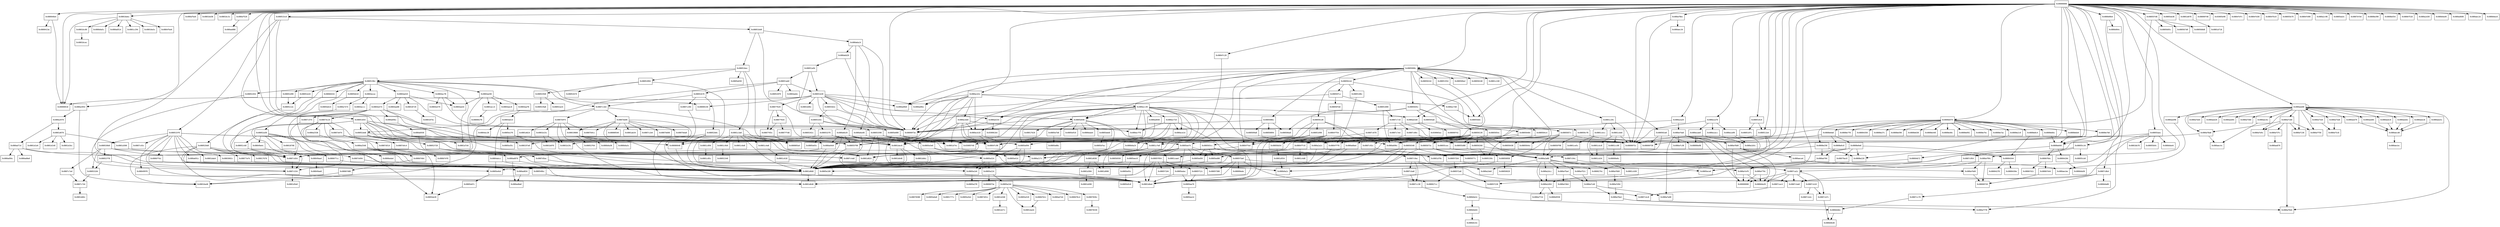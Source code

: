 digraph G {
node[shape=box, fontsize=10, fontname=monospace];
"0x080040e4" -> "0x0800413a"
"0x080040e4" -> "0x00000018"
"0x08004284" -> "0x080b0a58"
"0x08004344" -> "0x080042f8"
"0x08004344" -> "0x0800430e"
"0x08004672" -> "0x080b0a2c"
"0x00000000" -> "0x080afbd4"
"0x00000000" -> "0x08016d38"
"0x00000000" -> "0x08016c3c"
"0x00000000" -> "0x080af520"
"0x08016c80" -> "0x08016cec"
"0x08016ebc" -> "0x080b0a5c"
"0x08016ebc" -> "0x00000018"
"0x08016ebc" -> "0x080ad514"
"0x08016ebc" -> "0x0801c294"
"0x08016ebc" -> "0x08016c80"
"0x08016ebc" -> "0x08016e3c"
"0x08016ebc" -> "0x0804fbd4"
"0x00000000" -> "0x080a2054"
"0x00000000" -> "0x0805de38"
"0x00000000" -> "0x08000f3c"
"0x00000000" -> "0x080a1a78"
"0x00000000" -> "0x0808e070"
"0x00000000" -> "0x080040e4"
"0x08017678" -> "0x0801d668"
"0x08018720" -> "0x0801876c"
"0x08019808" -> "0x080b0a38"
"0x08019808" -> "0x080b0a3c"
"0x08019808" -> "0x0801d74c"
"0x08019808" -> "0x08052f64"
"0x0801acc4" -> "0x080002f8"
"0x0801b15c" -> "0x0801b19c"
"0x0801b15c" -> "0x0801b0f0"
"0x0801c20c" -> "0x08000f3c"
"0x0801c20c" -> "0x0801cdcc"
"0x0801c20c" -> "0x0801cbb0"
"0x00000000" -> "0x080ad1b8"
"0x0801c3a8" -> "0x0801d668"
"0x0801c3a8" -> "0x0801d74c"
"0x0801c3a8" -> "0x0801d824"
"0x0801c3a8" -> "0x0801c6e8"
"0x0801c3a8" -> "0x0801c4e8"
"0x0801c3a8" -> "0x0801c894"
"0x0801c3a8" -> "0x0801c9d4"
"0x0801c3a8" -> "0x0801caa4"
"0x0801c4e8" -> "0x0801c618"
"0x0801c618" -> "0x080b0a2c"
"0x0801c894" -> "0x0801c85c"
"0x0801c9d4" -> "0x08052340"
"0x0801cb34" -> "0x0801cb58"
"0x0801cbb0" -> "0x08000f3c"
"0x0801cbb0" -> "0x0801cbc8"
"0x0801cbb0" -> "0x0801cc00"
"0x0801cbc8" -> "0x0801cb34"
"0x0801cc00" -> "0x08000e8c"
"0x0801cdcc" -> "0x0801cb34"
"0x0801cdcc" -> "0x0801ce5c"
"0x0801cfe0" -> "0x0801d668"
"0x0801cfe0" -> "0x0801d008"
"0x0801cfe0" -> "0x0801d038"
"0x0801d038" -> "0x0801d384"
"0x0801d038" -> "0x0801d008"
"0x0801d078" -> "0x0801d140"
"0x0801d078" -> "0x0801d16c"
"0x0801d078" -> "0x0801d300"
"0x0801d078" -> "0x0801d1d4"
"0x0801d268" -> "0x0801d27c"
"0x0801d300" -> "0x0801d78c"
"0x0801d384" -> "0x0801d490"
"0x0801d554" -> "0x080b0a2c"
"0x0801d668" -> "0x0801d648"
"0x0801d6f8" -> "0x0801d718"
"0x0801d74c" -> "0x0801d78c"
"0x0801dab4" -> "0x0801d668"
"0x0801dac8" -> "0x0801db48"
"0x0801dac8" -> "0x0801db6c"
"0x0801dac8" -> "0x0801d668"
"0x0801db6c" -> "0x0801d668"
"0x0803002c" -> "0x0801d668"
"0x080499f0" -> "0x0801d648"
"0x08049a4c" -> "0x08049aa4"
"0x08049aa4" -> "0x08049ae8"
"0x0804aaf8" -> "0x0804ab14"
"0x0804ab14" -> "0x0805e1f0"
"0x0804ab14" -> "0x0804abcc"
"0x0804ab14" -> "0x0804ac28"
"0x0804abcc" -> "0x0805e4b4"
"0x0804abcc" -> "0x0801d6a4"
"0x0804acac" -> "0x0804accc"
"0x0804acac" -> "0x080a7474"
"0x0804acf8" -> "0x0804ae44"
"0x0804acf8" -> "0x08000f3a"
"0x0804acf8" -> "0x0804e470"
"0x0804ad10" -> "0x08018720"
"0x0804ad10" -> "0x0804ae44"
"0x0804ad10" -> "0x08000f3a"
"0x0804ad10" -> "0x0804e474"
"0x0804ad10" -> "0x0804ae88"
"0x0804ad38" -> "0x0804ae44"
"0x0804ad38" -> "0x0804aaf8"
"0x0804ad38" -> "0x0807c654"
"0x0804ad38" -> "0x0804aec8"
"0x0804ad38" -> "0x0801acc4"
"0x0804e474" -> "0x0807c654"
"0x0804e474" -> "0x0807c5f4"
"0x0804e474" -> "0x080a69bc"
"0x0804e474" -> "0x0804fc90"
"0x0804e474" -> "0x08074c24"
"0x0804e474" -> "0x080a2a80"
"0x00000000" -> "0x08000f48"
"0x00000000" -> "0x03005e98"
"0x0804fc20" -> "0x0801d668"
"0x00000000" -> "0x0804fdfc"
"0x0804ff54" -> "0x0804ffc0"
"0x0804ff54" -> "0x0801d6a4"
"0x0804ff54" -> "0x08056b54"
"0x0804ff54" -> "0x0805eef4"
"0x0804ffc0" -> "0x0801c4d8"
"0x0804ffc0" -> "0x0801d668"
"0x0804ffe4" -> "0x0801d824"
"0x0804fff8" -> "0x0801d668"
"0x08050058" -> "0x0801d6a4"
"0x08050058" -> "0x08050020"
"0x0805008c" -> "0x080ad0b0"
"0x0805008c" -> "0x08000f3a"
"0x0805008c" -> "0x08050130"
"0x0805008c" -> "0x08050244"
"0x0805008c" -> "0x080500a2"
"0x0805008c" -> "0x08050248"
"0x0805008c" -> "0x0801d668"
"0x0805008c" -> "0x08050438"
"0x0805008c" -> "0x0805045c"
"0x0805008c" -> "0x08050cb4"
"0x0805008c" -> "0x0805086c"
"0x0805008c" -> "0x08051554"
"0x0805008c" -> "0x0805e048"
"0x0805008c" -> "0x080502a8"
"0x0805008c" -> "0x0801c20c"
"0x0805008c" -> "0x0801c240"
"0x0805008c" -> "0x080ad154"
"0x0805008c" -> "0x080ad0bc"
"0x0805008c" -> "0x0804ffe4"
"0x08050130" -> "0x0801dac8"
"0x08050130" -> "0x080a2a2c"
"0x08050130" -> "0x0801d668"
"0x08050130" -> "0x08055f98"
"0x08050130" -> "0x0805e094"
"0x08050130" -> "0x08080048"
"0x08050130" -> "0x080ad4d4"
"0x08050130" -> "0x0801cfe0"
"0x08050130" -> "0x0804fff8"
"0x08050130" -> "0x08055cec"
"0x08050130" -> "0x08050260"
"0x08050130" -> "0x08055d88"
"0x08050130" -> "0x0804ffe4"
"0x08050130" -> "0x0801d74c"
"0x08050130" -> "0x080a217c"
"0x08050130" -> "0x080a68a4"
"0x08050130" -> "0x08050438"
"0x08050130" -> "0x080a2a80"
"0x08050130" -> "0x0804fc90"
"0x08050244" -> "0x08055b8c"
"0x08050260" -> "0x0807c94c"
"0x08050260" -> "0x0805158c"
"0x080502a8" -> "0x08000f30"
"0x080502a8" -> "0x08000e98"
"0x080502a8" -> "0x0801d78c"
"0x08050348" -> "0x0805ed50"
"0x08050348" -> "0x0801d668"
"0x08050348" -> "0x0805f264"
"0x08050348" -> "0x0801d6a4"
"0x08050348" -> "0x0805ed88"
"0x080503cc" -> "0x0805ed50"
"0x080503cc" -> "0x0805f264"
"0x080503cc" -> "0x0801d6a4"
"0x080503cc" -> "0x0805ed88"
"0x0805045c" -> "0x08000f3a"
"0x0805045c" -> "0x08050484"
"0x0805045c" -> "0x080504a8"
"0x0805045c" -> "0x0805057c"
"0x0805045c" -> "0x080506a0"
"0x08050484" -> "0x0804ffe4"
"0x08050484" -> "0x08050348"
"0x08050484" -> "0x0805073c"
"0x08050484" -> "0x080a690c"
"0x080504a8" -> "0x08000f3a"
"0x080504a8" -> "0x080504c4"
"0x080504a8" -> "0x0805054c"
"0x080504c4" -> "0x0805158c"
"0x0805054c" -> "0x0804ffc0"
"0x0805054c" -> "0x080a690c"
"0x0805057c" -> "0x08050058"
"0x0805057c" -> "0x0804fff8"
"0x0805057c" -> "0x080a2a80"
"0x0805057c" -> "0x08000f30"
"0x0805057c" -> "0x0805073c"
"0x0805057c" -> "0x0805044c"
"0x080506a0" -> "0x0807c4a8"
"0x0805073c" -> "0x08050058"
"0x0805073c" -> "0x0801d668"
"0x0805073c" -> "0x0805077c"
"0x0805086c" -> "0x08000f3a"
"0x0805086c" -> "0x08050894"
"0x0805086c" -> "0x080509a8"
"0x0805086c" -> "0x080506a0"
"0x00000000" -> "0x080a2a80"
"0x00000000" -> "0x080a690c"
"0x080509a8" -> "0x0804fff8"
"0x08050cb4" -> "0x08000f3a"
"0x08050cb4" -> "0x08050cd0"
"0x08050cb4" -> "0x08050cf8"
"0x08050cb4" -> "0x08050fcc"
"0x08050cb4" -> "0x0805108c"
"0x08050cd0" -> "0x0804ffe4"
"0x08050cd0" -> "0x080503cc"
"0x08050cd0" -> "0x08050348"
"0x08050cd0" -> "0x08051098"
"0x08050cd0" -> "0x080a690c"
"0x08050cf8" -> "0x08000f30"
"0x08050cf8" -> "0x08050f98"
"0x00000000" -> "0x080510c0"
"0x00000000" -> "0x080511b4"
"0x00000000" -> "0x08000f30"
"0x08050f98" -> "0x080a2a80"
"0x08050fcc" -> "0x08000f3a"
"0x08050fcc" -> "0x08050fe8"
"0x08050fcc" -> "0x08051000"
"0x08050fe8" -> "0x0804ff54"
"0x08051000" -> "0x0807c7c8"
"0x08051000" -> "0x080a690c"
"0x0805108c" -> "0x0804fff8"
"0x08051098" -> "0x0804ffe4"
"0x08051098" -> "0x0801d6a4"
"0x080510c0" -> "0x080510fc"
"0x080510c0" -> "0x080511b4"
"0x080511b4" -> "0x080a2a80"
"0x080511b4" -> "0x0801d6a4"
"0x080511b4" -> "0x08050348"
"0x08051554" -> "0x0804fc90"
"0x0805158c" -> "0x0801d668"
"0x080515c8" -> "0x08000f3a"
"0x080515c8" -> "0x080515f0"
"0x080515c8" -> "0x08051654"
"0x080515c8" -> "0x080516d0"
"0x080515f0" -> "0x0801dac8"
"0x080515f0" -> "0x080a2a2c"
"0x080515f0" -> "0x0801dab4"
"0x080515f0" -> "0x080a691c"
"0x080515f0" -> "0x0806ffdc"
"0x080515f0" -> "0x0801d668"
"0x080515f0" -> "0x080499f0"
"0x080515f0" -> "0x0803002c"
"0x080515f0" -> "0x0807c43c"
"0x080515f0" -> "0x0801d6a4"
"0x080515f0" -> "0x080530b0"
"0x08051654" -> "0x0801dac8"
"0x08051654" -> "0x0801d668"
"0x08051654" -> "0x0805e094"
"0x08051654" -> "0x080197e0"
"0x08051654" -> "0x08080048"
"0x08051654" -> "0x080ad4d4"
"0x08051654" -> "0x0801cfe0"
"0x08051654" -> "0x0806f7cc"
"0x08051654" -> "0x08052eb8"
"0x080516d0" -> "0x08000f3a"
"0x080516d0" -> "0x080516ec"
"0x080516d0" -> "0x080a6a14"
"0x080516ec" -> "0x0805e030"
"0x080516ec" -> "0x08055f98"
"0x080516ec" -> "0x08052894"
"0x080516ec" -> "0x0801c3a8"
"0x080516ec" -> "0x0805196c"
"0x0805196c" -> "0x08052a38"
"0x0805196c" -> "0x0804acac"
"0x0805196c" -> "0x0804acf8"
"0x0805196c" -> "0x080520d0"
"0x0805196c" -> "0x0807c164"
"0x0805196c" -> "0x08052454"
"0x0805196c" -> "0x0801d7d4"
"0x0805196c" -> "0x0804ad38"
"0x0805196c" -> "0x08060434"
"0x0805196c" -> "0x0804ad10"
"0x0805196c" -> "0x08052e34"
"0x0805196c" -> "0x08000150"
"0x0805196c" -> "0x0805b610"
"0x0805196c" -> "0x08052d90"
"0x08051a94" -> "0x08000f3a"
"0x08051a94" -> "0x08051ab0"
"0x08051a94" -> "0x08051b30"
"0x08051ab0" -> "0x08052eb8"
"0x08051ab0" -> "0x080528f0"
"0x08051ab0" -> "0x0804addc"
"0x08051ab0" -> "0x08052b70"
"0x08051ab0" -> "0x08051b30"
"0x08051b30" -> "0x08000f3a"
"0x08051b30" -> "0x08053b4c"
"0x08051b30" -> "0x080ad0b0"
"0x08051b30" -> "0x0805e048"
"0x08051b30" -> "0x080ad154"
"0x08051b30" -> "0x00000018"
"0x08051b30" -> "0x080ad0bc"
"0x08051b30" -> "0x0807f620"
"0x08051b30" -> "0x0801b08c"
"0x08051b30" -> "0x0805e080"
"0x08051b30" -> "0x08000150"
"0x080520d0" -> "0x08077ef4"
"0x080520d0" -> "0x0801d668"
"0x080520d0" -> "0x0801d648"
"0x080520d0" -> "0x0807c654"
"0x080520d0" -> "0x08016a48"
"0x080520d0" -> "0x0805e4b4"
"0x080520d0" -> "0x08017678"
"0x08052454" -> "0x0807c534"
"0x00000000" -> "0x0804fd30"
"0x08052894" -> "0x0801d668"
"0x08052894" -> "0x08052670"
"0x08052894" -> "0x08052940"
"0x08052940" -> "0x080529a8"
"0x08052940" -> "0x08052a24"
"0x08052a38" -> "0x0801d668"
"0x08052a38" -> "0x08049a4c"
"0x08052a38" -> "0x0807d494"
"0x08052a38" -> "0x080540bc"
"0x08052a38" -> "0x08018708"
"0x08052a38" -> "0x0806eda4"
"0x08052a38" -> "0x08052c60"
"0x08052b70" -> "0x08052b8c"
"0x08052b70" -> "0x0807c284"
"0x08052b70" -> "0x0807c164"
"0x08052b8c" -> "0x08080048"
"0x08052b8c" -> "0x080197e0"
"0x08052b8c" -> "0x0801d668"
"0x08052c60" -> "0x0807c534"
"0x08052c60" -> "0x0807c654"
"0x08052cdc" -> "0x0807c654"
"0x08052d90" -> "0x08052cdc"
"0x08052e34" -> "0x08052cdc"
"0x08052eb8" -> "0x0801d668"
"0x08052eb8" -> "0x0801d824"
"0x08052eb8" -> "0x08052f28"
"0x08052eb8" -> "0x0801d74c"
"0x08052eb8" -> "0x0801d7d4"
"0x08052f28" -> "0x0807c4a8"
"0x08052f28" -> "0x0801d824"
"0x08052ff8" -> "0x0807c534"
"0x08052ff8" -> "0x08053104"
"0x080530b0" -> "0x08052ff8"
"0x080530b0" -> "0x08053104"
"0x080530b0" -> "0x0807c654"
"0x080530b0" -> "0x0807c7a4"
"0x080530b0" -> "0x0807c4a8"
"0x08053104" -> "0x0807c744"
"0x0805326c" -> "0x08000f3a"
"0x0805326c" -> "0x080532f0"
"0x0805326c" -> "0x08053398"
"0x0805326c" -> "0x0805342c"
"0x080532f0" -> "0x0801b19c"
"0x080532f0" -> "0x0801dac8"
"0x080532f0" -> "0x080a2a80"
"0x080532f0" -> "0x0805e03c"
"0x080532f0" -> "0x0804fc90"
"0x08053398" -> "0x0801d74c"
"0x08053398" -> "0x0801d824"
"0x08053398" -> "0x0801d668"
"0x08053398" -> "0x0805eef4"
"0x08053398" -> "0x0804fc90"
"0x08053b4c" -> "0x08000f3a"
"0x08053b4c" -> "0x0805326c"
"0x080540bc" -> "0x0801d6a4"
"0x00000000" -> "0x08055aec"
"0x00000000" -> "0x080a2a20"
"0x00000000" -> "0x08055cec"
"0x00000000" -> "0x0807c8b4"
"0x00000000" -> "0x08055c34"
"0x00000000" -> "0x08055d88"
"0x00000000" -> "0x0804fc20"
"0x00000000" -> "0x0804fbc0"
"0x00000000" -> "0x08055f98"
"0x00000000" -> "0x080ad4d4"
"0x00000000" -> "0x0801d668"
"0x00000000" -> "0x08055b8c"
"0x00000000" -> "0x0801d6f8"
"0x00000000" -> "0x08055b70"
"0x00000000" -> "0x08000f3a"
"0x00000000" -> "0x080acb3c"
"0x00000000" -> "0x0805008c"
"0x00000000" -> "0x080515c8"
"0x00000000" -> "0x08055fd8"
"0x00000000" -> "0x0804fd90"
"0x00000000" -> "0x080a2c98"
"0x00000000" -> "0x08016ebc"
"0x08055aec" -> "0x08055b9c"
"0x08055aec" -> "0x080b0a44"
"0x08055aec" -> "0x0801d668"
"0x08055aec" -> "0x0801d6a4"
"0x08055aec" -> "0x0801dac8"
"0x08055aec" -> "0x08016b78"
"0x08055c34" -> "0x08055cb0"
"0x08055c34" -> "0x0807c954"
"0x08055c34" -> "0x0801d668"
"0x08055cec" -> "0x080a2a80"
"0x08055d88" -> "0x080a2a80"
"0x08055f98" -> "0x0801d668"
"0x08055fd8" -> "0x08000f3a"
"0x08055fd8" -> "0x0805605c"
"0x08055fd8" -> "0x080567d0"
"0x08055fd8" -> "0x080568d8"
"0x08056b54" -> "0x0801d554"
"0x0805b610" -> "0x0805e624"
"0x0805ddfc" -> "0x0805de28"
"0x0805deb0" -> "0x0805dfac"
"0x0805e048" -> "0x0805e7b8"
"0x0805e048" -> "0x0805deb0"
"0x0805e048" -> "0x08017620"
"0x0805e048" -> "0x0806eae4"
"0x0805e048" -> "0x08000f3c"
"0x0805e048" -> "0x03005f40"
"0x0805e048" -> "0x0805e2d4"
"0x0805e048" -> "0x0805e910"
"0x0805e080" -> "0x08000f3c"
"0x0805e080" -> "0x03005f40"
"0x0805e080" -> "0x0805e2d4"
"0x0805e094" -> "0x0805e324"
"0x0805e094" -> "0x0801d668"
"0x0805e094" -> "0x0805e414"
"0x0805e1f0" -> "0x08000f3c"
"0x0805e1f0" -> "0x0805e100"
"0x0805e1f0" -> "0x0805e35c"
"0x0805e224" -> "0x08000f3e"
"0x0805e224" -> "0x0805e244"
"0x0805e244" -> "0x080ad7d4"
"0x0805e244" -> "0x0801d268"
"0x0805e244" -> "0x0806f8c4"
"0x0805e244" -> "0x0807830c"
"0x0805e244" -> "0x08078380"
"0x0805e244" -> "0x0805e6e8"
"0x0805e244" -> "0x0801777c"
"0x0805e244" -> "0x0805e3b4"
"0x0805e244" -> "0x0807d52c"
"0x0805e244" -> "0x0806f62c"
"0x0805e244" -> "0x0801da44"
"0x0805e244" -> "0x0805e520"
"0x0805e2d4" -> "0x0805e2f8"
"0x0805e324" -> "0x0805e224"
"0x0805e324" -> "0x0805e2d4"
"0x0805e3e0" -> "0x0801d6a4"
"0x0805e3e0" -> "0x0805e414"
"0x0805e4b4" -> "0x0805ddfc"
"0x0805e7b8" -> "0x0805e88c"
"0x0805e93c" -> "0x0805e9c8"
"0x0805ea70" -> "0x0805ea14"
"0x00000000" -> "0x0805ea3c"
"0x0805ed50" -> "0x0801d668"
"0x0805ed88" -> "0x0801d668"
"0x0805edac" -> "0x0801d6a4"
"0x0805edac" -> "0x0805ea70"
"0x00000000" -> "0x0805ece4"
"0x00000000" -> "0x0805f228"
"0x0805eec8" -> "0x0801d668"
"0x0805eec8" -> "0x0805e93c"
"0x0805eef4" -> "0x0805ed50"
"0x0805eef4" -> "0x0801d6a4"
"0x0805eef4" -> "0x0805eec8"
"0x0805eef4" -> "0x0805f3a0"
"0x0805eef4" -> "0x0805edac"
"0x0805eef4" -> "0x08056930"
"0x0805eef4" -> "0x0801d668"
"0x0805eef4" -> "0x0805f054"
"0x0805eef4" -> "0x0805ed88"
"0x0805f054" -> "0x0805f380"
"0x0805f054" -> "0x0801d648"
"0x0805f054" -> "0x0805edac"
"0x0805f054" -> "0x0805f12c"
"0x0805f054" -> "0x0805f104"
"0x0805f054" -> "0x0801d6a4"
"0x0805f12c" -> "0x0805ea70"
"0x00000000" -> "0x0805f264"
"0x0805f264" -> "0x0805ece4"
"0x0805f264" -> "0x0805f2a8"
"0x0805f2a8" -> "0x080027cc"
"0x0805f2a8" -> "0x0805f228"
"0x00000000" -> "0x0800276c"
"0x00000000" -> "0x00000018"
"0x0805f3a0" -> "0x0805f380"
"0x0805f3a0" -> "0x0801d648"
"0x0805f3a0" -> "0x080027cc"
"0x0805f3a0" -> "0x0800276c"
"0x0805f3a0" -> "0x08000ede"
"0x08060434" -> "0x0807c654"
"0x0806eda4" -> "0x0801d668"
"0x0806f0dc" -> "0x0806f42c"
"0x0806f0dc" -> "0x0806f444"
"0x0806f444" -> "0x08000f28"
"0x0806f464" -> "0x0806f488"
"0x0806f488" -> "0x08016a48"
"0x0806f62c" -> "0x0801da44"
"0x0806f7cc" -> "0x0801d668"
"0x0806ffdc" -> "0x0801d668"
"0x08074c24" -> "0x0801d668"
"0x08074c24" -> "0x080a217c"
"0x08074c24" -> "0x0806f464"
"0x08074c24" -> "0x0807d4f4"
"0x08074c24" -> "0x080a2538"
"0x08074c24" -> "0x0805de28"
"0x08077ef4" -> "0x0801d668"
"0x0807830c" -> "0x08078330"
"0x0807b9f4" -> "0x0801b19c"
"0x0807b9f4" -> "0x0807b9cc"
"0x0807b9f4" -> "0x0801d624"
"0x0807b9f4" -> "0x08019808"
"0x0807b9f4" -> "0x0801d6a4"
"0x0807b9f4" -> "0x0801b15c"
"0x0807bb00" -> "0x0807b9cc"
"0x0807bb00" -> "0x0801d668"
"0x0807bb00" -> "0x08019808"
"0x0807bb00" -> "0x0807c2d4"
"0x0807bb00" -> "0x0801d6a4"
"0x0807bb00" -> "0x0807b608"
"0x0807bb00" -> "0x0807b6a8"
"0x0807bb00" -> "0x08080540"
"0x0807bb00" -> "0x0801ab34"
"0x00000000" -> "0x0807bfd4"
"0x0807c164" -> "0x0807b9f4"
"0x0807c164" -> "0x0807bb00"
"0x0807c164" -> "0x08016a48"
"0x0807c164" -> "0x080805a4"
"0x0807c284" -> "0x0801d6a4"
"0x0807c534" -> "0x0801d5e0"
"0x0807c5f4" -> "0x0807c534"
"0x0807c654" -> "0x0807c534"
"0x0807c744" -> "0x0801d60c"
"0x0807c7a4" -> "0x0807c744"
"0x0807c7c8" -> "0x08000f3c"
"0x0807c7c8" -> "0x0807c7e4"
"0x0807c7c8" -> "0x0807c80c"
"0x0807c7c8" -> "0x0807c878"
"0x0807c80c" -> "0x08055cec"
"0x0807c80c" -> "0x0807c92c"
"0x0807c80c" -> "0x08055d88"
"0x0807c878" -> "0x0804ffc0"
"0x0807c8b4" -> "0x080b0a80"
"0x0807c8b4" -> "0x0807cbe8"
"0x0807c8b4" -> "0x0807cc70"
"0x0807c92c" -> "0x0807c9ac"
"0x0807c94c" -> "0x0807ca2c"
"0x0807c954" -> "0x0807ca2c"
"0x0807c9ac" -> "0x0807cbe8"
"0x0807c9ac" -> "0x0807cbc8"
"0x0807c9ac" -> "0x0807cc30"
"0x0807c9ac" -> "0x0807cba8"
"0x0807ca2c" -> "0x0807cbe8"
"0x0807ca2c" -> "0x0807cb10"
"0x0807ca2c" -> "0x0807cbfc"
"0x0807ca2c" -> "0x0807cac4"
"0x0807ca2c" -> "0x080b0a28"
"0x0807ca2c" -> "0x00000008"
"0x0807cac4" -> "0x0807cbc8"
"0x0807cb10" -> "0x0807cbfc"
"0x0807cb10" -> "0x0807cb4c"
"0x0807cba8" -> "0x0807cc30"
"0x0807cbfc" -> "0x080b0b48"
"0x0807cc30" -> "0x080b0e3c"
"0x0807cc70" -> "0x080b0d6c"
"0x0807d494" -> "0x0801d668"
"0x0807d4f4" -> "0x0807d4c4"
"0x0807d4f4" -> "0x0807d514"
"0x0807d514" -> "0x0807d5ac"
"0x0807d5ac" -> "0x0801d668"
"0x0807f620" -> "0x08000f3c"
"0x0807f620" -> "0x0807f644"
"0x0807f620" -> "0x0807f65c"
"0x0807f644" -> "0x0807f65c"
"0x0807f644" -> "0x0807ffd8"
"0x0807f65c" -> "0x080805a4"
"0x08080048" -> "0x0801d668"
"0x0808e070" -> "0x0808e8c4"
"0x0808e070" -> "0x08000f3c"
"0x0808e070" -> "0x0808e2fc"
"0x0808e070" -> "0x0808e590"
"0x0808e070" -> "0x0808e638"
"0x0808e070" -> "0x0808e66c"
"0x0808e070" -> "0x0808e6d4"
"0x0808e070" -> "0x0808e448"
"0x0808e070" -> "0x0808e48c"
"0x0808e070" -> "0x0808e768"
"0x0808e070" -> "0x0808e092"
"0x0808e070" -> "0x0808e76c"
"0x0808e070" -> "0x0808e7ac"
"0x0808e070" -> "0x0808e7f8"
"0x0808e070" -> "0x0808e0a8"
"0x0808e070" -> "0x0808e258"
"0x0808e070" -> "0x0808e2c8"
"0x0808e070" -> "0x08004350"
"0x0808e0a8" -> "0x08000f3c"
"0x0808e0a8" -> "0x0808e0c0"
"0x0808e0a8" -> "0x0808e0e8"
"0x0808e0c0" -> "0x080ad784"
"0x0808e0e8" -> "0x0808e220"
"0x0808e0e8" -> "0x0807c654"
"0x0808e0e8" -> "0x08079ac0"
"0x0808e0e8" -> "0x0801d78c"
"0x0808e0e8" -> "0x08004344"
"0x0808e258" -> "0x080ad784"
"0x0808e258" -> "0x0808e220"
"0x0808e258" -> "0x0807c4a8"
"0x0808e2c8" -> "0x0808e220"
"0x00000000" -> "0x0808e390"
"0x00000000" -> "0x0808e840"
"0x00000000" -> "0x0808e554"
"0x00000000" -> "0x0806f518"
"0x0808e66c" -> "0x0808e840"
"0x0808e6d4" -> "0x0808e840"
"0x0808e768" -> "0x0808e840"
"0x0808e840" -> "0x08004284"
"0x0808e840" -> "0x08004672"
"0x0808e840" -> "0x0806f0dc"
"0x0808e8c4" -> "0x08004344"
"0x080a1a78" -> "0x08000f3c"
"0x080a1a78" -> "0x080a1a90"
"0x080a1a78" -> "0x080a1acc"
"0x080a1a78" -> "0x080a1ae0"
"0x080a1a90" -> "0x080a1b5c"
"0x080a1a90" -> "0x080a217c"
"0x080a1acc" -> "0x080a1b5c"
"0x080a1ae0" -> "0x080a1b5c"
"0x080a1ae0" -> "0x08000e98"
"0x080a2054" -> "0x080a2078"
"0x080a2054" -> "0x08016a48"
"0x080a2078" -> "0x080ad714"
"0x080a2078" -> "0x0801d078"
"0x080a217c" -> "0x0805e100"
"0x080a217c" -> "0x0805e4b4"
"0x080a2538" -> "0x080a2548"
"0x080a2548" -> "0x080a217c"
"0x080a2548" -> "0x0806f464"
"0x080a2548" -> "0x0806f4f0"
"0x080a2548" -> "0x0805de28"
"0x080a2a20" -> "0x080a2a2c"
"0x080a2a20" -> "0x080af4a8"
"0x080a2a2c" -> "0x0801d668"
"0x080a2a2c" -> "0x080a2de0"
"0x080a2a80" -> "0x080a2dcc"
"0x080a2a80" -> "0x080af660"
"0x080a2a80" -> "0x080afaf0"
"0x080a2a80" -> "0x080afb60"
"0x080a2a80" -> "0x080af5a4"
"0x080a2a80" -> "0x080a2d54"
"0x080a2a80" -> "0x080a2de0"
"0x080a2a80" -> "0x080af52c"
"0x00000000" -> "0x080a2d30"
"0x00000000" -> "0x080a2d54"
"0x080a2d54" -> "0x080af724"
"0x080a2d54" -> "0x080b0558"
"0x080a2dcc" -> "0x080a2d54"
"0x080a68a4" -> "0x0801d668"
"0x080a68a4" -> "0x0801caa4"
"0x080a691c" -> "0x0801d668"
"0x080a6930" -> "0x0801d668"
"0x080a6930" -> "0x0804fc90"
"0x080a69bc" -> "0x080a6930"
"0x080a6a14" -> "0x08000f3a"
"0x080a6a14" -> "0x080a6a48"
"0x080a6a14" -> "0x080a6b20"
"0x080a6a14" -> "0x080a6d20"
"0x080a6a48" -> "0x0801d6a4"
"0x080a6a48" -> "0x0805e3e0"
"0x080a6b20" -> "0x0805e324"
"0x080a6b20" -> "0x0801d668"
"0x080a6b20" -> "0x0801dac8"
"0x080a6b20" -> "0x08055f98"
"0x080a6b20" -> "0x080ad4d4"
"0x080a6b20" -> "0x0801cfe0"
"0x080a6d20" -> "0x08000f3a"
"0x080a6d20" -> "0x08051a94"
"0x080a7474" -> "0x0801d668"
"0x080acb10" -> "0x0801d668"
"0x080acb10" -> "0x0804fc90"
"0x080acb3c" -> "0x080ad0b0"
"0x080acb3c" -> "0x08055f98"
"0x080acb3c" -> "0x0801d668"
"0x080acb3c" -> "0x080acb10"
"0x080acb3c" -> "0x08000f3a"
"0x080acb3c" -> "0x080acbb0"
"0x080acb3c" -> "0x080acc30"
"0x080acb3c" -> "0x080acfd8"
"0x080acb3c" -> "0x0801dac8"
"0x080acb3c" -> "0x080ad0bc"
"0x080acbb0" -> "0x080acff0"
"0x080acbb0" -> "0x0801dac8"
"0x080acbb0" -> "0x0801d824"
"0x080acbb0" -> "0x0801d74c"
"0x080acbb0" -> "0x0804fc90"
"0x080acbb0" -> "0x080acb10"
"0x080acc30" -> "0x0805e094"
"0x080acc30" -> "0x0801cfe0"
"0x080acc30" -> "0x080ad4d4"
"0x080acc30" -> "0x0801d824"
"0x080acc30" -> "0x0801d74c"
"0x080acc30" -> "0x080ace14"
"0x080acc30" -> "0x080a2a2c"
"0x080acc30" -> "0x080a2a80"
"0x080acc30" -> "0x0804fc90"
"0x080acc30" -> "0x080acf10"
"0x080acc30" -> "0x080acff0"
"0x080acc30" -> "0x080acb10"
"0x080acc30" -> "0x080ad1b8"
"0x080acc30" -> "0x080ad040"
"0x080acc30" -> "0x0805e048"
"0x080acc30" -> "0x080ad154"
"0x080ace14" -> "0x080b0a24"
"0x080acf10" -> "0x080a2a80"
"0x080acf10" -> "0x0804fc90"
"0x080acf10" -> "0x080ace14"
"0x080acf10" -> "0x080a217c"
"0x080acf10" -> "0x080acff0"
"0x080acfd8" -> "0x08055b8c"
"0x080ad040" -> "0x0801d74c"
"0x00000000" -> "0x080b0a40"
"0x080ad154" -> "0x08000f3a"
"0x080ad154" -> "0x03006164"
"0x080ad1b8" -> "0x08000f42"
"0x080ad1b8" -> "0x030065ac"
"0x080ad4d4" -> "0x0801d668"
"0x080ad4d4" -> "0x080ad870"
"0x00000000" -> "0x080ad608"
"0x080ad714" -> "0x080ad8e0"
"0x080ad714" -> "0x080ad870"
"0x080ad714" -> "0x080ad56c"
"0x080ad714" -> "0x080ad834"
"0x080ad784" -> "0x080ad834"
"0x080ad834" -> "0x080ad8a0"
"0x080ad870" -> "0x0801d668"
"0x080ad870" -> "0x080ad8a0"
"0x00000000" -> "0x080aec2e"
"0x00000000" -> "0x080aee68"
"0x00000000" -> "0x080b00b4"
"0x080aec6c" -> "0x080aec4c"
"0x080aeca4" -> "0x080aecbe"
"0x080aecd8" -> "0x080aecbc"
"0x080aed70" -> "0x080aecd8"
"0x080aed84" -> "0x080aecd8"
"0x080aed98" -> "0x080aecbe"
"0x080aedc8" -> "0x080aecd8"
"0x080aeddc" -> "0x080aecd8"
"0x080aee18" -> "0x080aecd8"
"0x080aee3c" -> "0x080aecd8"
"0x080aee68" -> "0x080af0d4"
"0x080aee68" -> "0x080aee68"
"0x080aee68" -> "0x080afdd4"
"0x080aee68" -> "0x080af8a8"
"0x080aee68" -> "0x080af160"
"0x080aee68" -> "0x080aed84"
"0x080aee68" -> "0x080aed70"
"0x080aee68" -> "0x080aed98"
"0x080aee68" -> "0x080aedc8"
"0x080aee68" -> "0x080aeddc"
"0x080aee68" -> "0x080af3e8"
"0x080aee68" -> "0x080af3d4"
"0x080aee68" -> "0x080aee18"
"0x080aee68" -> "0x080aee3c"
"0x080aee68" -> "0x080aec6c"
"0x080aee68" -> "0x080aed20"
"0x080aee68" -> "0x080aed04"
"0x080aee68" -> "0x080af360"
"0x080aee68" -> "0x080afe9c"
"0x080aee68" -> "0x080af130"
"0x080aee68" -> "0x080aff50"
"0x080af0e4" -> "0x080af0d4"
"0x080af0e4" -> "0x080afff8"
"0x080af160" -> "0x080af8a8"
"0x080af160" -> "0x080afe9c"
"0x080af160" -> "0x080af130"
"0x080af160" -> "0x080af0d4"
"0x080af160" -> "0x080aff50"
"0x080af160" -> "0x080af3fc"
"0x080af3d4" -> "0x080af3c8"
"0x080af3e8" -> "0x080af3c8"
"0x080af3fc" -> "0x080ae870"
"0x080af4a8" -> "0x080b0a28"
"0x080af4a8" -> "0x00000008"
"0x080af4a8" -> "0x080af8d0"
"0x080af4a8" -> "0x080af78c"
"0x080af4a8" -> "0x080afa08"
"0x080af4a8" -> "0x080afc38"
"0x080af520" -> "0x080ae880"
"0x080af52c" -> "0x080afcb0"
"0x080af5a4" -> "0x080afcb0"
"0x080af5a4" -> "0x080af464"
"0x080af660" -> "0x080afd94"
"0x00000000" -> "0x080af8bc"
"0x080af78c" -> "0x080b0a28"
"0x080af78c" -> "0x00000008"
"0x080af8a8" -> "0x08000f3c"
"0x080af8a8" -> "0x080aec4c"
"0x080af8bc" -> "0x08000f3c"
"0x080af8bc" -> "0x080aec34"
"0x080af8d0" -> "0x080b0a28"
"0x080af8d0" -> "0x00000008"
"0x080af8d0" -> "0x080aeca4"
"0x080af8d0" -> "0x080af99c"
"0x080af99c" -> "0x080afaf0"
"0x080af99c" -> "0x08000f28"
"0x080af99c" -> "0x080afb60"
"0x00000000" -> "0x080af99c"
"0x080afaf0" -> "0x080b0a28"
"0x080afaf0" -> "0x00000008"
"0x080afb60" -> "0x08000f28"
"0x080afcb0" -> "0x080af0e4"
"0x080afcb0" -> "0x080afa08"
"0x080afd94" -> "0x080af0e4"
"0x080b00b4" -> "0x080b004c"
"0x080b00b4" -> "0x080afff8"
"0x00000000" -> "0x080b0ac8"
"0x080b0d6c" -> "0x080b0b48"
"0x080b0e04" -> "0x080b0c0c"
"0x080b0e3c" -> "0x080b0e04"
"0x080b0e3c" -> "0x080b0d6c"
}
